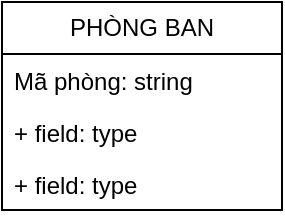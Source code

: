<mxfile version="23.1.6" type="device">
  <diagram name="Trang-1" id="QFV6tW80_6Rvv-CvzX1k">
    <mxGraphModel dx="724" dy="384" grid="1" gridSize="10" guides="1" tooltips="1" connect="1" arrows="1" fold="1" page="1" pageScale="1" pageWidth="827" pageHeight="1169" math="0" shadow="0">
      <root>
        <mxCell id="0" />
        <mxCell id="1" parent="0" />
        <mxCell id="fRqJfKR5WDsooBERqJ9Y-1" value="PHÒNG BAN" style="swimlane;fontStyle=0;childLayout=stackLayout;horizontal=1;startSize=26;fillColor=none;horizontalStack=0;resizeParent=1;resizeParentMax=0;resizeLast=0;collapsible=1;marginBottom=0;whiteSpace=wrap;html=1;" vertex="1" parent="1">
          <mxGeometry x="340" y="240" width="140" height="104" as="geometry" />
        </mxCell>
        <mxCell id="fRqJfKR5WDsooBERqJ9Y-2" value="Mã phòng: string" style="text;strokeColor=none;fillColor=none;align=left;verticalAlign=top;spacingLeft=4;spacingRight=4;overflow=hidden;rotatable=0;points=[[0,0.5],[1,0.5]];portConstraint=eastwest;whiteSpace=wrap;html=1;" vertex="1" parent="fRqJfKR5WDsooBERqJ9Y-1">
          <mxGeometry y="26" width="140" height="26" as="geometry" />
        </mxCell>
        <mxCell id="fRqJfKR5WDsooBERqJ9Y-3" value="+ field: type" style="text;strokeColor=none;fillColor=none;align=left;verticalAlign=top;spacingLeft=4;spacingRight=4;overflow=hidden;rotatable=0;points=[[0,0.5],[1,0.5]];portConstraint=eastwest;whiteSpace=wrap;html=1;" vertex="1" parent="fRqJfKR5WDsooBERqJ9Y-1">
          <mxGeometry y="52" width="140" height="26" as="geometry" />
        </mxCell>
        <mxCell id="fRqJfKR5WDsooBERqJ9Y-4" value="+ field: type" style="text;strokeColor=none;fillColor=none;align=left;verticalAlign=top;spacingLeft=4;spacingRight=4;overflow=hidden;rotatable=0;points=[[0,0.5],[1,0.5]];portConstraint=eastwest;whiteSpace=wrap;html=1;" vertex="1" parent="fRqJfKR5WDsooBERqJ9Y-1">
          <mxGeometry y="78" width="140" height="26" as="geometry" />
        </mxCell>
      </root>
    </mxGraphModel>
  </diagram>
</mxfile>
